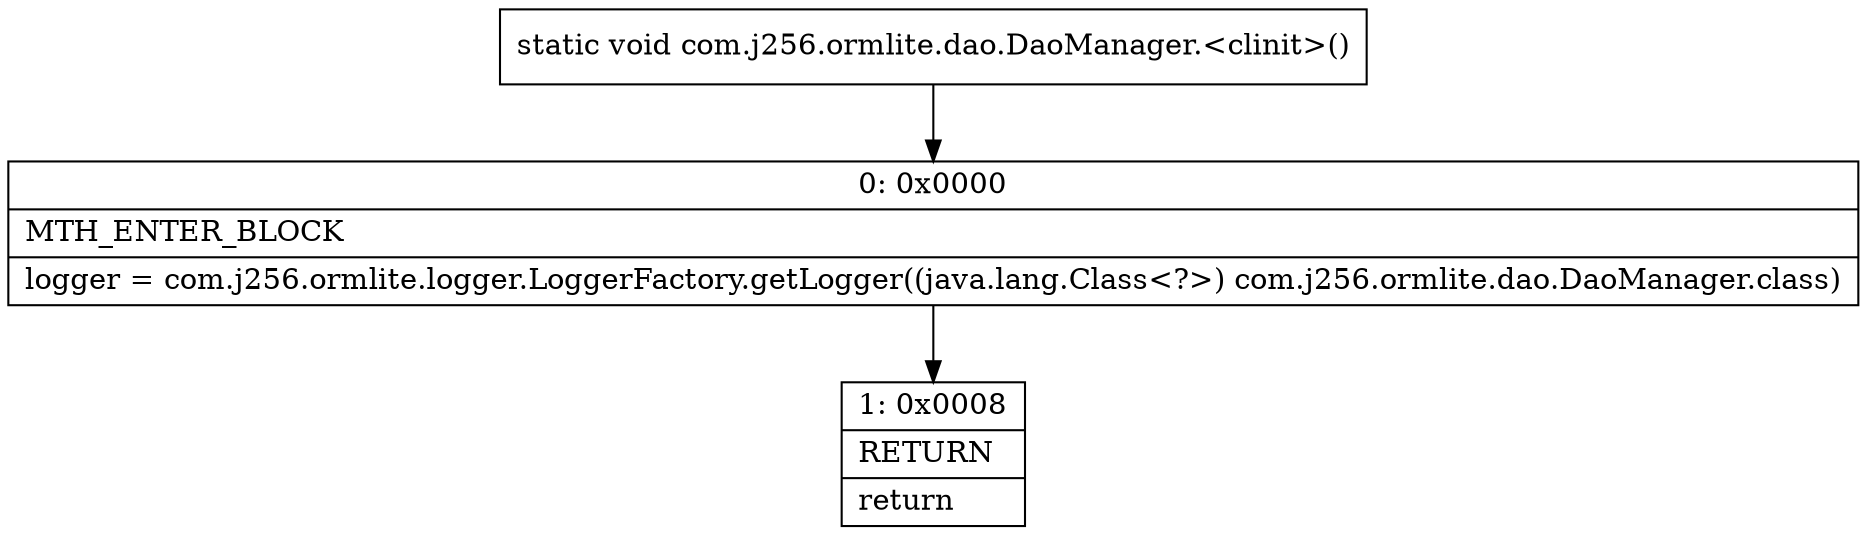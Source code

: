 digraph "CFG forcom.j256.ormlite.dao.DaoManager.\<clinit\>()V" {
Node_0 [shape=record,label="{0\:\ 0x0000|MTH_ENTER_BLOCK\l|logger = com.j256.ormlite.logger.LoggerFactory.getLogger((java.lang.Class\<?\>) com.j256.ormlite.dao.DaoManager.class)\l}"];
Node_1 [shape=record,label="{1\:\ 0x0008|RETURN\l|return\l}"];
MethodNode[shape=record,label="{static void com.j256.ormlite.dao.DaoManager.\<clinit\>() }"];
MethodNode -> Node_0;
Node_0 -> Node_1;
}

